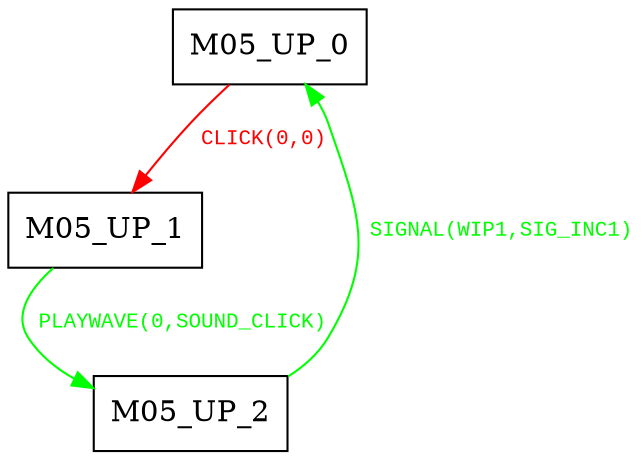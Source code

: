 digraph {
 node [shape=record];
"M05_UP_0" -> "M05_UP_1"[color=red, fontcolor=red, label=< <font face="Courier New" point-size="10">
CLICK(0,0)<br/>
</font>>];
"M05_UP_1" -> "M05_UP_2"[color=green, fontcolor=green, label=< <font face="Courier New" point-size="10">
PLAYWAVE(0,SOUND_CLICK)<br/>
</font>>];
"M05_UP_2" -> "M05_UP_0"[color=green, fontcolor=green, label=< <font face="Courier New" point-size="10">
SIGNAL(WIP1,SIG_INC1)<br/>
</font>>];
}
